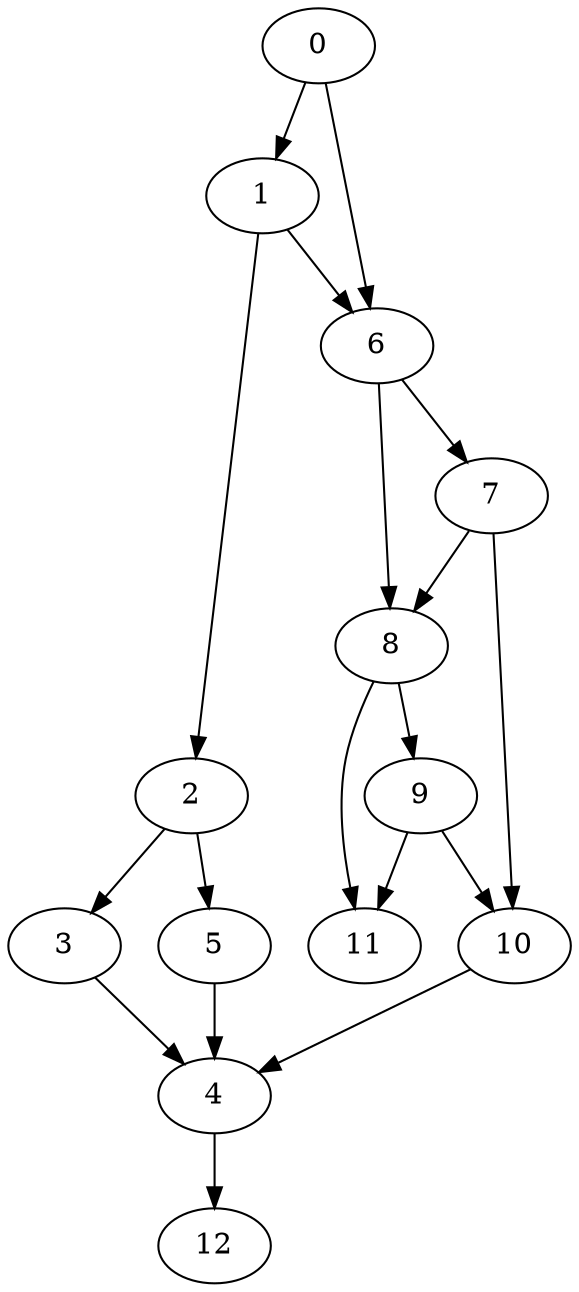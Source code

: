 digraph {
	0
	1
	2
	3
	4
	5
	6
	7
	8
	9
	10
	11
	12
	0 -> 1
	0 -> 6
	1 -> 6
	6 -> 8
	7 -> 8
	4 -> 12
	1 -> 2
	2 -> 3
	3 -> 4
	5 -> 4
	10 -> 4
	2 -> 5
	6 -> 7
	8 -> 9
	7 -> 10
	9 -> 10
	8 -> 11
	9 -> 11
}
